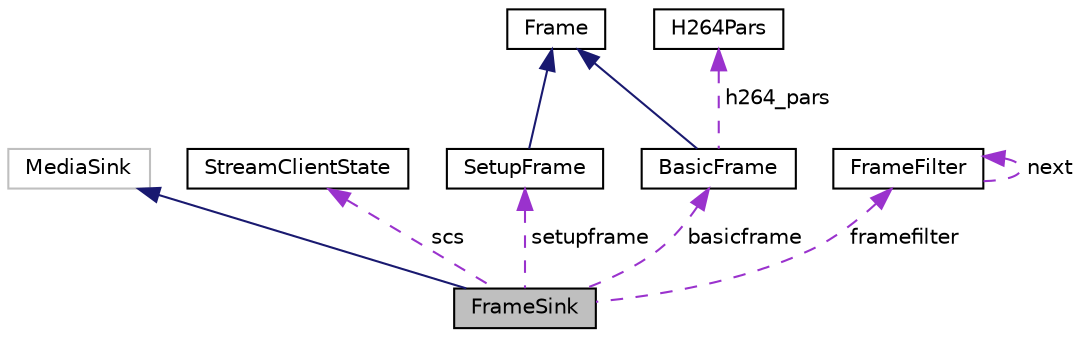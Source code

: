 digraph "FrameSink"
{
  edge [fontname="Helvetica",fontsize="10",labelfontname="Helvetica",labelfontsize="10"];
  node [fontname="Helvetica",fontsize="10",shape=record];
  Node2 [label="FrameSink",height=0.2,width=0.4,color="black", fillcolor="grey75", style="filled", fontcolor="black"];
  Node3 -> Node2 [dir="back",color="midnightblue",fontsize="10",style="solid",fontname="Helvetica"];
  Node3 [label="MediaSink",height=0.2,width=0.4,color="grey75", fillcolor="white", style="filled"];
  Node4 -> Node2 [dir="back",color="darkorchid3",fontsize="10",style="dashed",label=" scs" ,fontname="Helvetica"];
  Node4 [label="StreamClientState",height=0.2,width=0.4,color="black", fillcolor="white", style="filled",URL="$classStreamClientState.html",tooltip="Class to hold per-stream state that we maintain throughout each stream&#39;s lifetime. "];
  Node5 -> Node2 [dir="back",color="darkorchid3",fontsize="10",style="dashed",label=" setupframe" ,fontname="Helvetica"];
  Node5 [label="SetupFrame",height=0.2,width=0.4,color="black", fillcolor="white", style="filled",URL="$classSetupFrame.html",tooltip="Setup frame for decoders. "];
  Node6 -> Node5 [dir="back",color="midnightblue",fontsize="10",style="solid",fontname="Helvetica"];
  Node6 [label="Frame",height=0.2,width=0.4,color="black", fillcolor="white", style="filled",URL="$classFrame.html",tooltip="Frame: An abstract queueable class. "];
  Node7 -> Node2 [dir="back",color="darkorchid3",fontsize="10",style="dashed",label=" basicframe" ,fontname="Helvetica"];
  Node7 [label="BasicFrame",height=0.2,width=0.4,color="black", fillcolor="white", style="filled",URL="$classBasicFrame.html",tooltip="Custom payload Frame. "];
  Node6 -> Node7 [dir="back",color="midnightblue",fontsize="10",style="solid",fontname="Helvetica"];
  Node8 -> Node7 [dir="back",color="darkorchid3",fontsize="10",style="dashed",label=" h264_pars" ,fontname="Helvetica"];
  Node8 [label="H264Pars",height=0.2,width=0.4,color="black", fillcolor="white", style="filled",URL="$structH264Pars.html"];
  Node9 -> Node2 [dir="back",color="darkorchid3",fontsize="10",style="dashed",label=" framefilter" ,fontname="Helvetica"];
  Node9 [label="FrameFilter",height=0.2,width=0.4,color="black", fillcolor="white", style="filled",URL="$classFrameFilter.html",tooltip="The mother class of all frame filters! FrameFilters are used to create \"filter chains\". "];
  Node9 -> Node9 [dir="back",color="darkorchid3",fontsize="10",style="dashed",label=" next" ,fontname="Helvetica"];
}
